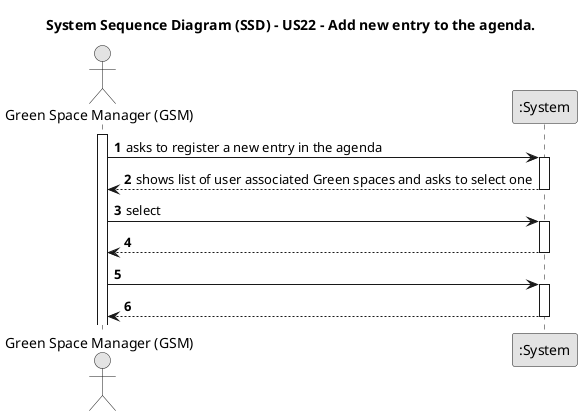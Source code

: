 @startuml
skinparam monochrome true
skinparam packageStyle rectangle
skinparam shadowing false

title System Sequence Diagram (SSD) - US22 - Add new entry to the agenda.

autonumber

actor "Green Space Manager (GSM)" as GSM
participant ":System" as System

activate GSM

    GSM -> System : asks to register a new entry in the agenda
    activate System

        System --> GSM : shows list of user associated Green spaces and asks to select one
    deactivate System

    GSM->System: select 
    activate System

        System --> GSM :

    deactivate System


    GSM -> System :
    activate System

        System --> GSM :
    deactivate System

@enduml
